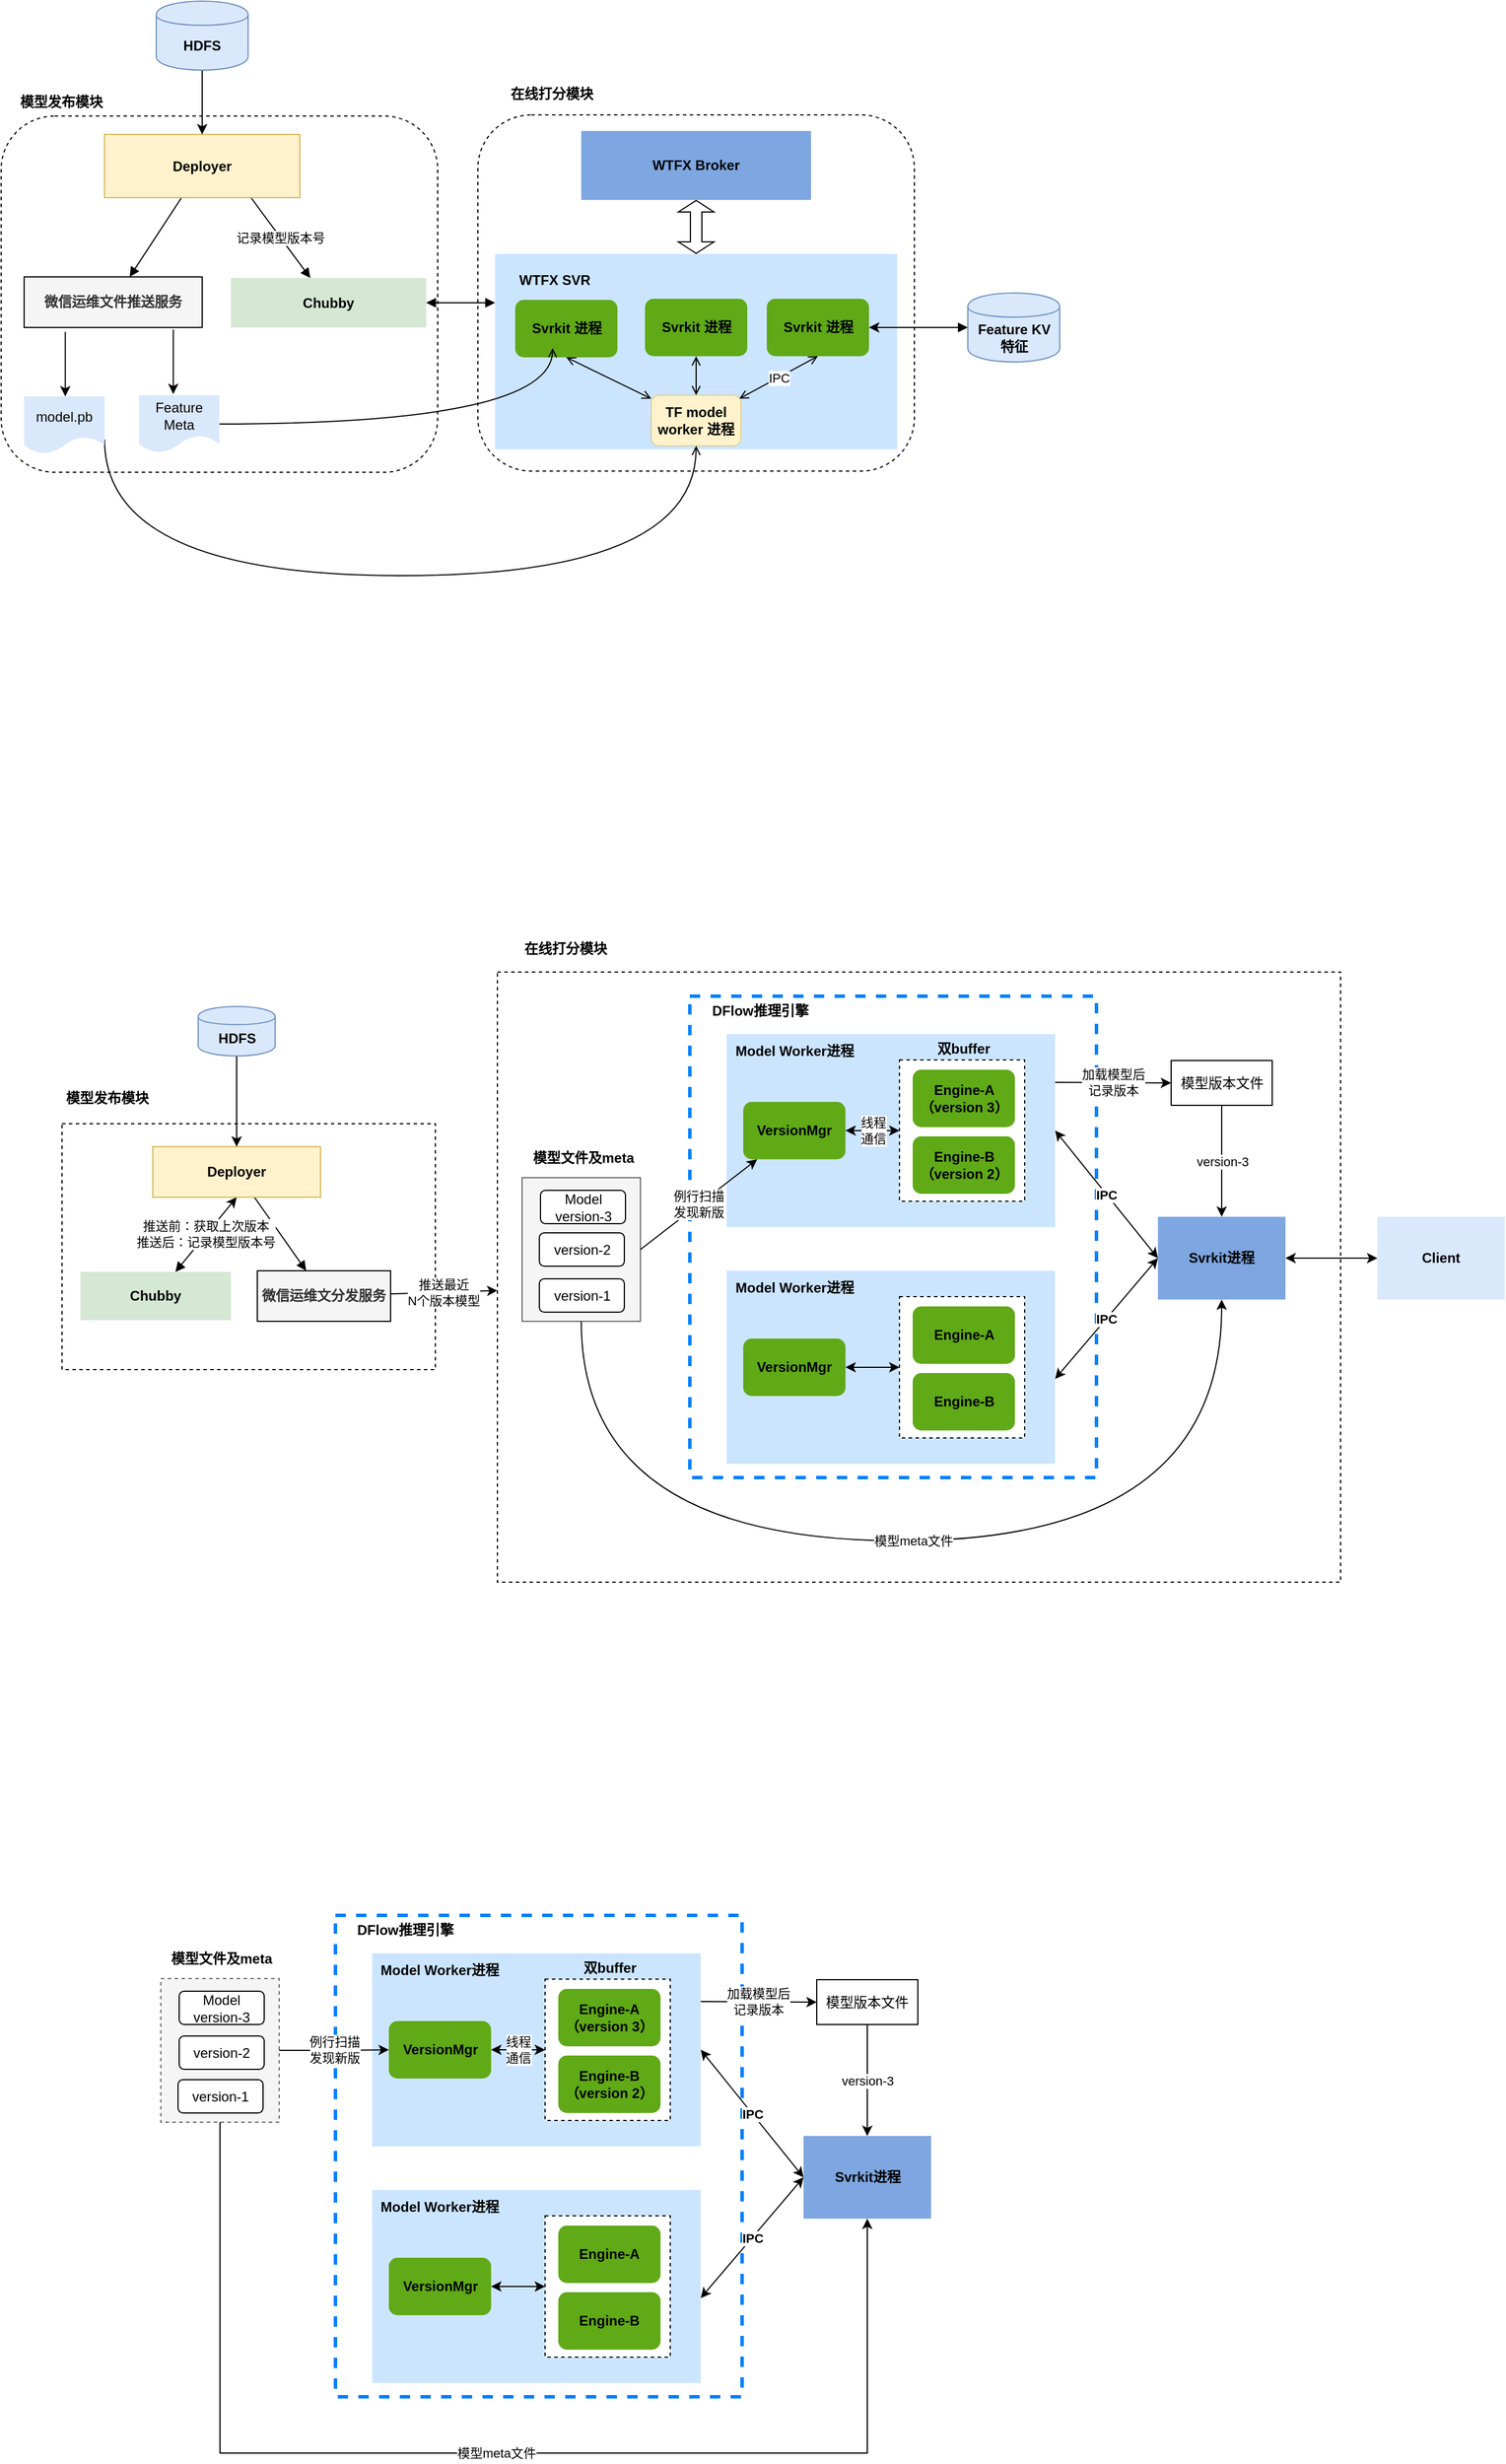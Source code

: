 <mxfile version="12.9.2" type="github">
  <diagram id="jlg6p4hdJjAZT79-fy-0" name="Page-1">
    <mxGraphModel dx="253" dy="-1719" grid="0" gridSize="10" guides="1" tooltips="1" connect="1" arrows="1" fold="1" page="1" pageScale="1" pageWidth="1169" pageHeight="827" math="0" shadow="0">
      <root>
        <mxCell id="0" />
        <mxCell id="1" parent="0" />
        <mxCell id="R3uoQCx4osy4VZ1zZKen-3" value="" style="rounded=0;whiteSpace=wrap;html=1;dashed=1;" vertex="1" parent="1">
          <mxGeometry x="1273" y="3567" width="325" height="214" as="geometry" />
        </mxCell>
        <mxCell id="R3uoQCx4osy4VZ1zZKen-147" value="" style="rounded=0;whiteSpace=wrap;html=1;dashed=1;" vertex="1" parent="1">
          <mxGeometry x="1652" y="3435" width="734" height="531" as="geometry" />
        </mxCell>
        <mxCell id="R3uoQCx4osy4VZ1zZKen-104" value="" style="rounded=0;whiteSpace=wrap;html=1;dashed=1;gradientColor=none;strokeColor=#007FFF;strokeWidth=3;" vertex="1" parent="1">
          <mxGeometry x="1511" y="4256" width="354" height="419" as="geometry" />
        </mxCell>
        <mxCell id="R3uoQCx4osy4VZ1zZKen-98" value="&lt;b&gt;IPC&lt;/b&gt;" style="rounded=0;orthogonalLoop=1;jettySize=auto;html=1;exitX=1;exitY=0.5;exitDx=0;exitDy=0;entryX=0;entryY=0.5;entryDx=0;entryDy=0;startArrow=classic;startFill=1;endArrow=classic;endFill=1;" edge="1" parent="1" source="R3uoQCx4osy4VZ1zZKen-60" target="R3uoQCx4osy4VZ1zZKen-64">
          <mxGeometry relative="1" as="geometry" />
        </mxCell>
        <mxCell id="R3uoQCx4osy4VZ1zZKen-101" value="加载模型后&lt;br&gt;记录版本" style="edgeStyle=none;rounded=0;orthogonalLoop=1;jettySize=auto;html=1;exitX=1;exitY=0.25;exitDx=0;exitDy=0;entryX=0;entryY=0.5;entryDx=0;entryDy=0;startArrow=none;startFill=0;endArrow=classic;endFill=1;" edge="1" parent="1" source="R3uoQCx4osy4VZ1zZKen-60" target="R3uoQCx4osy4VZ1zZKen-70">
          <mxGeometry relative="1" as="geometry" />
        </mxCell>
        <mxCell id="R3uoQCx4osy4VZ1zZKen-60" value="" style="rounded=0;whiteSpace=wrap;html=1;strokeColor=none;fillColor=#cce5ff;" vertex="1" parent="1">
          <mxGeometry x="1543" y="4289" width="286" height="168" as="geometry" />
        </mxCell>
        <mxCell id="R3uoQCx4osy4VZ1zZKen-82" value="" style="rounded=0;whiteSpace=wrap;html=1;gradientColor=none;dashed=1;" vertex="1" parent="1">
          <mxGeometry x="1693.5" y="4311.5" width="109" height="123" as="geometry" />
        </mxCell>
        <mxCell id="R3uoQCx4osy4VZ1zZKen-108" value="模型meta文件" style="edgeStyle=orthogonalEdgeStyle;rounded=0;orthogonalLoop=1;jettySize=auto;html=1;exitX=0.5;exitY=1;exitDx=0;exitDy=0;entryX=0.5;entryY=1;entryDx=0;entryDy=0;startArrow=none;startFill=0;endArrow=classic;endFill=1;" edge="1" parent="1" source="R3uoQCx4osy4VZ1zZKen-59" target="R3uoQCx4osy4VZ1zZKen-64">
          <mxGeometry relative="1" as="geometry">
            <Array as="points">
              <mxPoint x="1411" y="4724" />
              <mxPoint x="1974" y="4724" />
            </Array>
          </mxGeometry>
        </mxCell>
        <mxCell id="R3uoQCx4osy4VZ1zZKen-59" value="" style="rounded=0;whiteSpace=wrap;html=1;fillColor=#f5f5f5;strokeColor=#666666;fontColor=#333333;gradientColor=none;dashed=1;" vertex="1" parent="1">
          <mxGeometry x="1359" y="4311" width="103" height="125" as="geometry" />
        </mxCell>
        <mxCell id="dnJMGfBmJFgWjtmACm4c-8" value="" style="rounded=1;whiteSpace=wrap;html=1;dashed=1;" parent="1" vertex="1">
          <mxGeometry x="1635" y="2689" width="380" height="310" as="geometry" />
        </mxCell>
        <mxCell id="dnJMGfBmJFgWjtmACm4c-6" value="" style="rounded=1;whiteSpace=wrap;html=1;dashed=1;" parent="1" vertex="1">
          <mxGeometry x="1220" y="2690" width="380" height="310" as="geometry" />
        </mxCell>
        <mxCell id="Jd4I1eh-sH8zsF8_gIa--13" style="rounded=0;orthogonalLoop=1;jettySize=auto;html=1;exitX=0.5;exitY=1;exitDx=0;exitDy=0;shape=flexArrow;startArrow=block;startSize=3;endSize=3;" parent="1" source="Jd4I1eh-sH8zsF8_gIa--1" target="Jd4I1eh-sH8zsF8_gIa--3" edge="1">
          <mxGeometry relative="1" as="geometry" />
        </mxCell>
        <mxCell id="Jd4I1eh-sH8zsF8_gIa--1" value="&lt;b&gt;WTFX Broker&lt;/b&gt;" style="rounded=0;whiteSpace=wrap;html=1;labelBackgroundColor=none;strokeColor=none;strokeWidth=1;fillColor=#7EA6E0;" parent="1" vertex="1">
          <mxGeometry x="1725" y="2703" width="200" height="60" as="geometry" />
        </mxCell>
        <mxCell id="Jd4I1eh-sH8zsF8_gIa--3" value="" style="rounded=0;whiteSpace=wrap;html=1;strokeColor=none;fillColor=#cce5ff;" parent="1" vertex="1">
          <mxGeometry x="1650" y="2810" width="350" height="170" as="geometry" />
        </mxCell>
        <mxCell id="Jd4I1eh-sH8zsF8_gIa--15" style="edgeStyle=none;rounded=0;orthogonalLoop=1;jettySize=auto;html=1;exitX=0.5;exitY=1;exitDx=0;exitDy=0;startArrow=open;endArrow=open;endFill=0;startFill=0;" parent="1" source="Jd4I1eh-sH8zsF8_gIa--4" target="Jd4I1eh-sH8zsF8_gIa--7" edge="1">
          <mxGeometry relative="1" as="geometry" />
        </mxCell>
        <mxCell id="Jd4I1eh-sH8zsF8_gIa--4" value="&lt;font color=&quot;#000000&quot;&gt;&lt;b&gt;Svrkit 进程&lt;/b&gt;&lt;/font&gt;" style="rounded=1;whiteSpace=wrap;html=1;dashed=1;dashPattern=1 1;strokeColor=none;strokeWidth=1;fillColor=#60a917;fontColor=#ffffff;" parent="1" vertex="1">
          <mxGeometry x="1667.5" y="2850" width="89" height="50" as="geometry" />
        </mxCell>
        <mxCell id="Jd4I1eh-sH8zsF8_gIa--16" style="edgeStyle=none;rounded=0;orthogonalLoop=1;jettySize=auto;html=1;exitX=0.5;exitY=1;exitDx=0;exitDy=0;entryX=0.5;entryY=0;entryDx=0;entryDy=0;startArrow=open;startFill=0;endArrow=open;endFill=0;" parent="1" source="Jd4I1eh-sH8zsF8_gIa--5" target="Jd4I1eh-sH8zsF8_gIa--7" edge="1">
          <mxGeometry relative="1" as="geometry" />
        </mxCell>
        <mxCell id="Jd4I1eh-sH8zsF8_gIa--5" value="&lt;font color=&quot;#000000&quot;&gt;&lt;b&gt;Svrkit 进程&lt;/b&gt;&lt;/font&gt;" style="rounded=1;whiteSpace=wrap;html=1;dashed=1;dashPattern=1 1;strokeColor=none;strokeWidth=1;fillColor=#60a917;fontColor=#ffffff;" parent="1" vertex="1">
          <mxGeometry x="1780.5" y="2849" width="89" height="50" as="geometry" />
        </mxCell>
        <mxCell id="Jd4I1eh-sH8zsF8_gIa--17" value="IPC" style="edgeStyle=none;rounded=0;orthogonalLoop=1;jettySize=auto;html=1;exitX=0.5;exitY=1;exitDx=0;exitDy=0;entryX=0.981;entryY=0.068;entryDx=0;entryDy=0;entryPerimeter=0;startArrow=open;startFill=0;endArrow=open;endFill=0;" parent="1" source="Jd4I1eh-sH8zsF8_gIa--6" target="Jd4I1eh-sH8zsF8_gIa--7" edge="1">
          <mxGeometry relative="1" as="geometry" />
        </mxCell>
        <mxCell id="Jd4I1eh-sH8zsF8_gIa--6" value="&lt;font color=&quot;#000000&quot;&gt;&lt;b&gt;Svrkit 进程&lt;/b&gt;&lt;/font&gt;" style="rounded=1;whiteSpace=wrap;html=1;dashed=1;dashPattern=1 1;strokeColor=none;strokeWidth=1;fillColor=#60a917;fontColor=#ffffff;" parent="1" vertex="1">
          <mxGeometry x="1886.5" y="2849" width="89" height="50" as="geometry" />
        </mxCell>
        <mxCell id="Jd4I1eh-sH8zsF8_gIa--7" value="&lt;b&gt;TF model worker 进程&lt;/b&gt;" style="rounded=1;whiteSpace=wrap;html=1;dashed=1;dashPattern=1 1;strokeColor=#d6b656;strokeWidth=1;fillColor=#fff2cc;" parent="1" vertex="1">
          <mxGeometry x="1786" y="2933" width="78" height="44" as="geometry" />
        </mxCell>
        <mxCell id="Jd4I1eh-sH8zsF8_gIa--18" value="&lt;b&gt;WTFX SVR&lt;/b&gt;" style="text;html=1;strokeColor=none;fillColor=none;align=center;verticalAlign=middle;whiteSpace=wrap;rounded=0;" parent="1" vertex="1">
          <mxGeometry x="1666.5" y="2823" width="70" height="20" as="geometry" />
        </mxCell>
        <mxCell id="Jd4I1eh-sH8zsF8_gIa--20" value="" style="edgeStyle=none;rounded=0;orthogonalLoop=1;jettySize=auto;html=1;startArrow=block;" parent="1" source="Jd4I1eh-sH8zsF8_gIa--19" target="Jd4I1eh-sH8zsF8_gIa--6" edge="1">
          <mxGeometry relative="1" as="geometry" />
        </mxCell>
        <mxCell id="Jd4I1eh-sH8zsF8_gIa--19" value="&lt;b&gt;Feature KV&lt;br&gt;特征&lt;/b&gt;" style="shape=cylinder;whiteSpace=wrap;html=1;boundedLbl=1;backgroundOutline=1;strokeColor=#6c8ebf;fillColor=#dae8fc;" parent="1" vertex="1">
          <mxGeometry x="2061.5" y="2844" width="80" height="60" as="geometry" />
        </mxCell>
        <mxCell id="Jd4I1eh-sH8zsF8_gIa--25" value="" style="edgeStyle=none;rounded=0;orthogonalLoop=1;jettySize=auto;html=1;startArrow=none;endArrow=block;endFill=1;startFill=0;" parent="1" source="Jd4I1eh-sH8zsF8_gIa--21" target="Jd4I1eh-sH8zsF8_gIa--22" edge="1">
          <mxGeometry relative="1" as="geometry" />
        </mxCell>
        <mxCell id="Jd4I1eh-sH8zsF8_gIa--38" value="记录模型版本号" style="rounded=0;orthogonalLoop=1;jettySize=auto;html=1;exitX=0.75;exitY=1;exitDx=0;exitDy=0;startArrow=none;startFill=0;endArrow=block;endFill=1;" parent="1" source="Jd4I1eh-sH8zsF8_gIa--21" target="Jd4I1eh-sH8zsF8_gIa--37" edge="1">
          <mxGeometry relative="1" as="geometry" />
        </mxCell>
        <mxCell id="Jd4I1eh-sH8zsF8_gIa--21" value="&lt;b&gt;Deployer&lt;/b&gt;" style="rounded=0;whiteSpace=wrap;html=1;labelBackgroundColor=none;strokeColor=#d6b656;strokeWidth=1;fillColor=#fff2cc;" parent="1" vertex="1">
          <mxGeometry x="1310" y="2706" width="170" height="55" as="geometry" />
        </mxCell>
        <mxCell id="Jd4I1eh-sH8zsF8_gIa--22" value="&lt;b&gt;微信运维文件推送服务&lt;/b&gt;" style="rounded=0;whiteSpace=wrap;html=1;labelBackgroundColor=none;strokeColor=#000000;strokeWidth=1;fillColor=#f5f5f5;fontColor=#333333;" parent="1" vertex="1">
          <mxGeometry x="1240" y="2830" width="155" height="44" as="geometry" />
        </mxCell>
        <mxCell id="Jd4I1eh-sH8zsF8_gIa--35" style="edgeStyle=orthogonalEdgeStyle;curved=1;rounded=0;orthogonalLoop=1;jettySize=auto;html=1;exitX=1;exitY=0.75;exitDx=0;exitDy=0;entryX=0.5;entryY=1;entryDx=0;entryDy=0;startArrow=none;startFill=0;endArrow=open;endFill=0;" parent="1" source="Jd4I1eh-sH8zsF8_gIa--30" target="Jd4I1eh-sH8zsF8_gIa--7" edge="1">
          <mxGeometry relative="1" as="geometry">
            <Array as="points">
              <mxPoint x="1310" y="3090" />
              <mxPoint x="1825" y="3090" />
            </Array>
          </mxGeometry>
        </mxCell>
        <mxCell id="Jd4I1eh-sH8zsF8_gIa--30" value="model.pb" style="shape=document;whiteSpace=wrap;html=1;boundedLbl=1;strokeColor=none;fillColor=#dae8fc;" parent="1" vertex="1">
          <mxGeometry x="1240" y="2934" width="70" height="50" as="geometry" />
        </mxCell>
        <mxCell id="Jd4I1eh-sH8zsF8_gIa--36" style="edgeStyle=orthogonalEdgeStyle;curved=1;rounded=0;orthogonalLoop=1;jettySize=auto;html=1;exitX=1;exitY=0.5;exitDx=0;exitDy=0;entryX=0.143;entryY=0.482;entryDx=0;entryDy=0;startArrow=none;startFill=0;endArrow=open;endFill=0;entryPerimeter=0;" parent="1" source="Jd4I1eh-sH8zsF8_gIa--31" target="Jd4I1eh-sH8zsF8_gIa--3" edge="1">
          <mxGeometry relative="1" as="geometry">
            <Array as="points">
              <mxPoint x="1700" y="2958" />
            </Array>
          </mxGeometry>
        </mxCell>
        <mxCell id="Jd4I1eh-sH8zsF8_gIa--31" value="Feature Meta" style="shape=document;whiteSpace=wrap;html=1;boundedLbl=1;strokeColor=none;fillColor=#dae8fc;" parent="1" vertex="1">
          <mxGeometry x="1340" y="2933" width="70" height="50" as="geometry" />
        </mxCell>
        <mxCell id="Jd4I1eh-sH8zsF8_gIa--39" style="edgeStyle=none;rounded=0;orthogonalLoop=1;jettySize=auto;html=1;exitX=1;exitY=0.5;exitDx=0;exitDy=0;startArrow=block;startFill=1;endArrow=block;endFill=1;entryX=0;entryY=0.25;entryDx=0;entryDy=0;" parent="1" source="Jd4I1eh-sH8zsF8_gIa--37" target="Jd4I1eh-sH8zsF8_gIa--3" edge="1">
          <mxGeometry relative="1" as="geometry" />
        </mxCell>
        <mxCell id="Jd4I1eh-sH8zsF8_gIa--37" value="&lt;b&gt;Chubby&lt;/b&gt;" style="rounded=0;whiteSpace=wrap;html=1;labelBackgroundColor=none;strokeColor=none;strokeWidth=1;fillColor=#d5e8d4;" parent="1" vertex="1">
          <mxGeometry x="1420" y="2831" width="170" height="43" as="geometry" />
        </mxCell>
        <mxCell id="dnJMGfBmJFgWjtmACm4c-3" style="edgeStyle=orthogonalEdgeStyle;rounded=0;orthogonalLoop=1;jettySize=auto;html=1;exitX=0.25;exitY=1;exitDx=0;exitDy=0;" parent="1" edge="1">
          <mxGeometry relative="1" as="geometry">
            <mxPoint x="1369.833" y="2932" as="targetPoint" />
            <mxPoint x="1369.833" y="2875.833" as="sourcePoint" />
          </mxGeometry>
        </mxCell>
        <mxCell id="dnJMGfBmJFgWjtmACm4c-5" value="" style="edgeStyle=orthogonalEdgeStyle;rounded=0;orthogonalLoop=1;jettySize=auto;html=1;" parent="1" source="dnJMGfBmJFgWjtmACm4c-4" target="Jd4I1eh-sH8zsF8_gIa--21" edge="1">
          <mxGeometry relative="1" as="geometry" />
        </mxCell>
        <mxCell id="dnJMGfBmJFgWjtmACm4c-4" value="&lt;b&gt;HDFS&lt;/b&gt;" style="shape=cylinder;whiteSpace=wrap;html=1;boundedLbl=1;backgroundOutline=1;strokeColor=#6c8ebf;fillColor=#dae8fc;" parent="1" vertex="1">
          <mxGeometry x="1355" y="2590" width="80" height="60" as="geometry" />
        </mxCell>
        <mxCell id="dnJMGfBmJFgWjtmACm4c-7" style="edgeStyle=orthogonalEdgeStyle;rounded=0;orthogonalLoop=1;jettySize=auto;html=1;exitX=0.25;exitY=1;exitDx=0;exitDy=0;" parent="1" edge="1">
          <mxGeometry relative="1" as="geometry">
            <mxPoint x="1275.833" y="2934" as="targetPoint" />
            <mxPoint x="1275.833" y="2877.833" as="sourcePoint" />
          </mxGeometry>
        </mxCell>
        <mxCell id="dnJMGfBmJFgWjtmACm4c-11" value="&lt;b&gt;模型发布模块&lt;/b&gt;" style="text;html=1;strokeColor=none;fillColor=none;align=center;verticalAlign=middle;whiteSpace=wrap;rounded=0;dashed=1;" parent="1" vertex="1">
          <mxGeometry x="1235" y="2668" width="75" height="20" as="geometry" />
        </mxCell>
        <mxCell id="dnJMGfBmJFgWjtmACm4c-12" value="&lt;b&gt;在线打分模块&lt;/b&gt;" style="text;html=1;strokeColor=none;fillColor=none;align=center;verticalAlign=middle;whiteSpace=wrap;rounded=0;dashed=1;" parent="1" vertex="1">
          <mxGeometry x="1661.5" y="2661" width="75" height="20" as="geometry" />
        </mxCell>
        <mxCell id="R3uoQCx4osy4VZ1zZKen-17" value="" style="edgeStyle=none;rounded=0;orthogonalLoop=1;jettySize=auto;html=1;startArrow=none;endArrow=block;endFill=1;startFill=0;" edge="1" parent="1" source="R3uoQCx4osy4VZ1zZKen-19" target="R3uoQCx4osy4VZ1zZKen-20">
          <mxGeometry relative="1" as="geometry" />
        </mxCell>
        <mxCell id="R3uoQCx4osy4VZ1zZKen-18" value="推送前：获取上次版本&lt;br&gt;推送后：记录模型版本号" style="rounded=0;orthogonalLoop=1;jettySize=auto;html=1;exitX=0.5;exitY=1;exitDx=0;exitDy=0;startArrow=classic;startFill=1;endArrow=block;endFill=1;" edge="1" parent="1" source="R3uoQCx4osy4VZ1zZKen-19" target="R3uoQCx4osy4VZ1zZKen-26">
          <mxGeometry relative="1" as="geometry" />
        </mxCell>
        <mxCell id="R3uoQCx4osy4VZ1zZKen-19" value="&lt;b&gt;Deployer&lt;/b&gt;" style="rounded=0;whiteSpace=wrap;html=1;labelBackgroundColor=none;strokeColor=#d6b656;strokeWidth=1;fillColor=#fff2cc;" vertex="1" parent="1">
          <mxGeometry x="1352" y="3587" width="146" height="44" as="geometry" />
        </mxCell>
        <mxCell id="R3uoQCx4osy4VZ1zZKen-156" value="推送最近&lt;br&gt;N个版本模型" style="rounded=0;orthogonalLoop=1;jettySize=auto;html=1;startArrow=none;startFill=0;endArrow=classic;endFill=1;" edge="1" parent="1" source="R3uoQCx4osy4VZ1zZKen-20" target="R3uoQCx4osy4VZ1zZKen-147">
          <mxGeometry relative="1" as="geometry" />
        </mxCell>
        <mxCell id="R3uoQCx4osy4VZ1zZKen-20" value="&lt;b&gt;微信运维文分发服务&lt;/b&gt;" style="rounded=0;whiteSpace=wrap;html=1;labelBackgroundColor=none;strokeColor=#000000;strokeWidth=1;fillColor=#f5f5f5;fontColor=#333333;" vertex="1" parent="1">
          <mxGeometry x="1443" y="3695" width="116" height="44" as="geometry" />
        </mxCell>
        <mxCell id="R3uoQCx4osy4VZ1zZKen-26" value="&lt;b&gt;Chubby&lt;/b&gt;" style="rounded=0;whiteSpace=wrap;html=1;labelBackgroundColor=none;strokeColor=none;strokeWidth=1;fillColor=#d5e8d4;" vertex="1" parent="1">
          <mxGeometry x="1289" y="3696" width="131" height="42" as="geometry" />
        </mxCell>
        <mxCell id="R3uoQCx4osy4VZ1zZKen-28" value="" style="edgeStyle=orthogonalEdgeStyle;rounded=0;orthogonalLoop=1;jettySize=auto;html=1;" edge="1" parent="1" source="R3uoQCx4osy4VZ1zZKen-29" target="R3uoQCx4osy4VZ1zZKen-19">
          <mxGeometry relative="1" as="geometry" />
        </mxCell>
        <mxCell id="R3uoQCx4osy4VZ1zZKen-29" value="&lt;b&gt;HDFS&lt;/b&gt;" style="shape=cylinder;whiteSpace=wrap;html=1;boundedLbl=1;backgroundOutline=1;strokeColor=#6c8ebf;fillColor=#dae8fc;" vertex="1" parent="1">
          <mxGeometry x="1391.5" y="3465" width="67" height="43" as="geometry" />
        </mxCell>
        <mxCell id="R3uoQCx4osy4VZ1zZKen-31" value="&lt;b&gt;模型发布模块&lt;/b&gt;" style="text;html=1;strokeColor=none;fillColor=none;align=center;verticalAlign=middle;whiteSpace=wrap;rounded=0;dashed=1;" vertex="1" parent="1">
          <mxGeometry x="1275" y="3535" width="75" height="20" as="geometry" />
        </mxCell>
        <mxCell id="R3uoQCx4osy4VZ1zZKen-56" value="Model&lt;br&gt;version-3" style="rounded=1;whiteSpace=wrap;html=1;gradientColor=none;" vertex="1" parent="1">
          <mxGeometry x="1375" y="4322" width="74" height="29" as="geometry" />
        </mxCell>
        <mxCell id="R3uoQCx4osy4VZ1zZKen-57" value="version-2" style="rounded=1;whiteSpace=wrap;html=1;gradientColor=none;" vertex="1" parent="1">
          <mxGeometry x="1375" y="4361" width="74" height="29" as="geometry" />
        </mxCell>
        <mxCell id="R3uoQCx4osy4VZ1zZKen-58" value="version-1" style="rounded=1;whiteSpace=wrap;html=1;gradientColor=none;" vertex="1" parent="1">
          <mxGeometry x="1374" y="4399" width="74" height="29" as="geometry" />
        </mxCell>
        <mxCell id="R3uoQCx4osy4VZ1zZKen-83" value="线程&lt;br&gt;通信" style="edgeStyle=entityRelationEdgeStyle;rounded=0;orthogonalLoop=1;jettySize=auto;html=1;exitX=1;exitY=0.5;exitDx=0;exitDy=0;entryX=0;entryY=0.5;entryDx=0;entryDy=0;startArrow=classic;startFill=1;endArrow=classic;endFill=1;" edge="1" parent="1" source="R3uoQCx4osy4VZ1zZKen-61" target="R3uoQCx4osy4VZ1zZKen-82">
          <mxGeometry relative="1" as="geometry" />
        </mxCell>
        <mxCell id="R3uoQCx4osy4VZ1zZKen-61" value="&lt;font color=&quot;#000000&quot;&gt;&lt;b&gt;VersionMgr&lt;br&gt;&lt;/b&gt;&lt;/font&gt;" style="rounded=1;whiteSpace=wrap;html=1;dashed=1;dashPattern=1 1;strokeColor=none;strokeWidth=1;fillColor=#60a917;fontColor=#ffffff;" vertex="1" parent="1">
          <mxGeometry x="1557.5" y="4348" width="89" height="50" as="geometry" />
        </mxCell>
        <mxCell id="R3uoQCx4osy4VZ1zZKen-62" value="&lt;font color=&quot;#000000&quot;&gt;&lt;b&gt;Engine-A&lt;br&gt;（version 3）&lt;br&gt;&lt;/b&gt;&lt;/font&gt;" style="rounded=1;whiteSpace=wrap;html=1;dashed=1;dashPattern=1 1;strokeColor=none;strokeWidth=1;fillColor=#60a917;fontColor=#ffffff;" vertex="1" parent="1">
          <mxGeometry x="1705" y="4320" width="89" height="50" as="geometry" />
        </mxCell>
        <mxCell id="R3uoQCx4osy4VZ1zZKen-63" value="&lt;b&gt;Model Worker进程&lt;br&gt;&lt;/b&gt;" style="text;html=1;strokeColor=none;fillColor=none;align=center;verticalAlign=middle;whiteSpace=wrap;rounded=0;" vertex="1" parent="1">
          <mxGeometry x="1548" y="4294" width="108" height="20" as="geometry" />
        </mxCell>
        <mxCell id="R3uoQCx4osy4VZ1zZKen-99" value="&lt;b&gt;IPC&lt;/b&gt;" style="edgeStyle=none;rounded=0;orthogonalLoop=1;jettySize=auto;html=1;exitX=0;exitY=0.5;exitDx=0;exitDy=0;entryX=1;entryY=0.56;entryDx=0;entryDy=0;entryPerimeter=0;startArrow=classic;startFill=1;endArrow=classic;endFill=1;" edge="1" parent="1" source="R3uoQCx4osy4VZ1zZKen-64" target="R3uoQCx4osy4VZ1zZKen-86">
          <mxGeometry relative="1" as="geometry" />
        </mxCell>
        <mxCell id="R3uoQCx4osy4VZ1zZKen-64" value="&lt;b&gt;Svrkit进程&lt;/b&gt;" style="rounded=0;whiteSpace=wrap;html=1;labelBackgroundColor=none;strokeColor=none;strokeWidth=1;fillColor=#7EA6E0;" vertex="1" parent="1">
          <mxGeometry x="1918.5" y="4448" width="111" height="72" as="geometry" />
        </mxCell>
        <mxCell id="R3uoQCx4osy4VZ1zZKen-65" value="&lt;b&gt;模型文件及meta&lt;br&gt;&lt;/b&gt;" style="text;html=1;strokeColor=none;fillColor=none;align=center;verticalAlign=middle;whiteSpace=wrap;rounded=0;" vertex="1" parent="1">
          <mxGeometry x="1358" y="4284" width="108" height="20" as="geometry" />
        </mxCell>
        <mxCell id="R3uoQCx4osy4VZ1zZKen-66" value="例行扫描&lt;br&gt;发现新版" style="edgeStyle=orthogonalEdgeStyle;rounded=0;orthogonalLoop=1;jettySize=auto;html=1;exitX=1;exitY=0.5;exitDx=0;exitDy=0;" edge="1" parent="1" source="R3uoQCx4osy4VZ1zZKen-59" target="R3uoQCx4osy4VZ1zZKen-61">
          <mxGeometry relative="1" as="geometry" />
        </mxCell>
        <mxCell id="R3uoQCx4osy4VZ1zZKen-107" value="version-3" style="edgeStyle=none;rounded=0;orthogonalLoop=1;jettySize=auto;html=1;exitX=0.5;exitY=1;exitDx=0;exitDy=0;startArrow=none;startFill=0;endArrow=classic;endFill=1;" edge="1" parent="1" source="R3uoQCx4osy4VZ1zZKen-70" target="R3uoQCx4osy4VZ1zZKen-64">
          <mxGeometry relative="1" as="geometry" />
        </mxCell>
        <mxCell id="R3uoQCx4osy4VZ1zZKen-70" value="模型版本文件" style="rounded=0;whiteSpace=wrap;html=1;gradientColor=none;" vertex="1" parent="1">
          <mxGeometry x="1930" y="4312" width="88" height="39" as="geometry" />
        </mxCell>
        <mxCell id="R3uoQCx4osy4VZ1zZKen-81" value="&lt;font color=&quot;#000000&quot;&gt;&lt;b&gt;Engine-B&lt;br&gt;（version 2）&lt;br&gt;&lt;/b&gt;&lt;/font&gt;" style="rounded=1;whiteSpace=wrap;html=1;dashed=1;dashPattern=1 1;strokeColor=none;strokeWidth=1;fillColor=#60a917;fontColor=#ffffff;" vertex="1" parent="1">
          <mxGeometry x="1705" y="4378" width="89" height="50" as="geometry" />
        </mxCell>
        <mxCell id="R3uoQCx4osy4VZ1zZKen-86" value="" style="rounded=0;whiteSpace=wrap;html=1;strokeColor=none;fillColor=#cce5ff;" vertex="1" parent="1">
          <mxGeometry x="1543" y="4495" width="286" height="168" as="geometry" />
        </mxCell>
        <mxCell id="R3uoQCx4osy4VZ1zZKen-87" value="" style="rounded=0;whiteSpace=wrap;html=1;gradientColor=none;dashed=1;" vertex="1" parent="1">
          <mxGeometry x="1693.5" y="4517.5" width="109" height="123" as="geometry" />
        </mxCell>
        <mxCell id="R3uoQCx4osy4VZ1zZKen-88" style="edgeStyle=entityRelationEdgeStyle;rounded=0;orthogonalLoop=1;jettySize=auto;html=1;exitX=1;exitY=0.5;exitDx=0;exitDy=0;entryX=0;entryY=0.5;entryDx=0;entryDy=0;startArrow=classic;startFill=1;endArrow=classic;endFill=1;" edge="1" parent="1" source="R3uoQCx4osy4VZ1zZKen-89" target="R3uoQCx4osy4VZ1zZKen-87">
          <mxGeometry relative="1" as="geometry" />
        </mxCell>
        <mxCell id="R3uoQCx4osy4VZ1zZKen-89" value="&lt;font color=&quot;#000000&quot;&gt;&lt;b&gt;VersionMgr&lt;br&gt;&lt;/b&gt;&lt;/font&gt;" style="rounded=1;whiteSpace=wrap;html=1;dashed=1;dashPattern=1 1;strokeColor=none;strokeWidth=1;fillColor=#60a917;fontColor=#ffffff;" vertex="1" parent="1">
          <mxGeometry x="1557.5" y="4554" width="89" height="50" as="geometry" />
        </mxCell>
        <mxCell id="R3uoQCx4osy4VZ1zZKen-90" value="&lt;font color=&quot;#000000&quot;&gt;&lt;b&gt;Engine-A&lt;br&gt;&lt;/b&gt;&lt;/font&gt;" style="rounded=1;whiteSpace=wrap;html=1;dashed=1;dashPattern=1 1;strokeColor=none;strokeWidth=1;fillColor=#60a917;fontColor=#ffffff;" vertex="1" parent="1">
          <mxGeometry x="1705" y="4526" width="89" height="50" as="geometry" />
        </mxCell>
        <mxCell id="R3uoQCx4osy4VZ1zZKen-91" value="&lt;b&gt;Model Worker进程&lt;br&gt;&lt;/b&gt;" style="text;html=1;strokeColor=none;fillColor=none;align=center;verticalAlign=middle;whiteSpace=wrap;rounded=0;" vertex="1" parent="1">
          <mxGeometry x="1548" y="4500" width="108" height="20" as="geometry" />
        </mxCell>
        <mxCell id="R3uoQCx4osy4VZ1zZKen-92" value="&lt;font color=&quot;#000000&quot;&gt;&lt;b&gt;Engine-B&lt;br&gt;&lt;/b&gt;&lt;/font&gt;" style="rounded=1;whiteSpace=wrap;html=1;dashed=1;dashPattern=1 1;strokeColor=none;strokeWidth=1;fillColor=#60a917;fontColor=#ffffff;" vertex="1" parent="1">
          <mxGeometry x="1705" y="4584" width="89" height="50" as="geometry" />
        </mxCell>
        <mxCell id="R3uoQCx4osy4VZ1zZKen-95" value="&lt;b&gt;双buffer&lt;br&gt;&lt;/b&gt;" style="text;html=1;strokeColor=none;fillColor=none;align=center;verticalAlign=middle;whiteSpace=wrap;rounded=0;" vertex="1" parent="1">
          <mxGeometry x="1695.5" y="4291.5" width="108" height="20" as="geometry" />
        </mxCell>
        <mxCell id="R3uoQCx4osy4VZ1zZKen-105" value="&lt;b&gt;DFlow推理引擎&lt;br&gt;&lt;/b&gt;" style="text;html=1;strokeColor=none;fillColor=none;align=center;verticalAlign=middle;whiteSpace=wrap;rounded=0;" vertex="1" parent="1">
          <mxGeometry x="1518" y="4259" width="108" height="20" as="geometry" />
        </mxCell>
        <mxCell id="R3uoQCx4osy4VZ1zZKen-111" value="" style="rounded=0;whiteSpace=wrap;html=1;dashed=1;gradientColor=none;strokeColor=#007FFF;strokeWidth=3;" vertex="1" parent="1">
          <mxGeometry x="1819.5" y="3456" width="354" height="419" as="geometry" />
        </mxCell>
        <mxCell id="R3uoQCx4osy4VZ1zZKen-112" value="&lt;b&gt;IPC&lt;/b&gt;" style="rounded=0;orthogonalLoop=1;jettySize=auto;html=1;exitX=1;exitY=0.5;exitDx=0;exitDy=0;entryX=0;entryY=0.5;entryDx=0;entryDy=0;startArrow=classic;startFill=1;endArrow=classic;endFill=1;" edge="1" parent="1" source="R3uoQCx4osy4VZ1zZKen-114">
          <mxGeometry relative="1" as="geometry">
            <mxPoint x="2227" y="3684" as="targetPoint" />
          </mxGeometry>
        </mxCell>
        <mxCell id="R3uoQCx4osy4VZ1zZKen-113" value="加载模型后&lt;br&gt;记录版本" style="edgeStyle=none;rounded=0;orthogonalLoop=1;jettySize=auto;html=1;exitX=1;exitY=0.25;exitDx=0;exitDy=0;entryX=0;entryY=0.5;entryDx=0;entryDy=0;startArrow=none;startFill=0;endArrow=classic;endFill=1;" edge="1" parent="1" source="R3uoQCx4osy4VZ1zZKen-114" target="R3uoQCx4osy4VZ1zZKen-130">
          <mxGeometry relative="1" as="geometry" />
        </mxCell>
        <mxCell id="R3uoQCx4osy4VZ1zZKen-114" value="" style="rounded=0;whiteSpace=wrap;html=1;strokeColor=none;fillColor=#cce5ff;" vertex="1" parent="1">
          <mxGeometry x="1851.5" y="3489" width="286" height="168" as="geometry" />
        </mxCell>
        <mxCell id="R3uoQCx4osy4VZ1zZKen-115" value="" style="rounded=0;whiteSpace=wrap;html=1;gradientColor=none;dashed=1;" vertex="1" parent="1">
          <mxGeometry x="2002" y="3511.5" width="109" height="123" as="geometry" />
        </mxCell>
        <mxCell id="R3uoQCx4osy4VZ1zZKen-116" value="模型meta文件" style="edgeStyle=orthogonalEdgeStyle;rounded=0;orthogonalLoop=1;jettySize=auto;html=1;exitX=0.5;exitY=1;exitDx=0;exitDy=0;entryX=0.5;entryY=1;entryDx=0;entryDy=0;startArrow=none;startFill=0;endArrow=classic;endFill=1;curved=1;" edge="1" parent="1" source="R3uoQCx4osy4VZ1zZKen-117">
          <mxGeometry relative="1" as="geometry">
            <Array as="points">
              <mxPoint x="1725" y="3930" />
              <mxPoint x="2283" y="3930" />
            </Array>
            <mxPoint x="2282.5" y="3720" as="targetPoint" />
          </mxGeometry>
        </mxCell>
        <mxCell id="R3uoQCx4osy4VZ1zZKen-117" value="" style="rounded=0;whiteSpace=wrap;html=1;fillColor=#f5f5f5;strokeColor=#666666;fontColor=#333333;gradientColor=none;" vertex="1" parent="1">
          <mxGeometry x="1673.5" y="3614" width="103" height="125" as="geometry" />
        </mxCell>
        <mxCell id="R3uoQCx4osy4VZ1zZKen-118" value="Model&lt;br&gt;version-3" style="rounded=1;whiteSpace=wrap;html=1;gradientColor=none;" vertex="1" parent="1">
          <mxGeometry x="1689.5" y="3625" width="74" height="29" as="geometry" />
        </mxCell>
        <mxCell id="R3uoQCx4osy4VZ1zZKen-119" value="version-2" style="rounded=1;whiteSpace=wrap;html=1;gradientColor=none;" vertex="1" parent="1">
          <mxGeometry x="1688.5" y="3662" width="74" height="29" as="geometry" />
        </mxCell>
        <mxCell id="R3uoQCx4osy4VZ1zZKen-120" value="version-1" style="rounded=1;whiteSpace=wrap;html=1;gradientColor=none;" vertex="1" parent="1">
          <mxGeometry x="1688.5" y="3702" width="74" height="29" as="geometry" />
        </mxCell>
        <mxCell id="R3uoQCx4osy4VZ1zZKen-121" value="线程&lt;br&gt;通信" style="edgeStyle=entityRelationEdgeStyle;rounded=0;orthogonalLoop=1;jettySize=auto;html=1;exitX=1;exitY=0.5;exitDx=0;exitDy=0;entryX=0;entryY=0.5;entryDx=0;entryDy=0;startArrow=classic;startFill=1;endArrow=classic;endFill=1;" edge="1" parent="1" source="R3uoQCx4osy4VZ1zZKen-122" target="R3uoQCx4osy4VZ1zZKen-115">
          <mxGeometry relative="1" as="geometry" />
        </mxCell>
        <mxCell id="R3uoQCx4osy4VZ1zZKen-122" value="&lt;font color=&quot;#000000&quot;&gt;&lt;b&gt;VersionMgr&lt;br&gt;&lt;/b&gt;&lt;/font&gt;" style="rounded=1;whiteSpace=wrap;html=1;dashed=1;dashPattern=1 1;strokeColor=none;strokeWidth=1;fillColor=#60a917;fontColor=#ffffff;" vertex="1" parent="1">
          <mxGeometry x="1866" y="3548" width="89" height="50" as="geometry" />
        </mxCell>
        <mxCell id="R3uoQCx4osy4VZ1zZKen-123" value="&lt;font color=&quot;#000000&quot;&gt;&lt;b&gt;Engine-A&lt;br&gt;（version 3）&lt;br&gt;&lt;/b&gt;&lt;/font&gt;" style="rounded=1;whiteSpace=wrap;html=1;dashed=1;dashPattern=1 1;strokeColor=none;strokeWidth=1;fillColor=#60a917;fontColor=#ffffff;" vertex="1" parent="1">
          <mxGeometry x="2013.5" y="3520" width="89" height="50" as="geometry" />
        </mxCell>
        <mxCell id="R3uoQCx4osy4VZ1zZKen-124" value="&lt;b&gt;Model Worker进程&lt;br&gt;&lt;/b&gt;" style="text;html=1;strokeColor=none;fillColor=none;align=center;verticalAlign=middle;whiteSpace=wrap;rounded=0;" vertex="1" parent="1">
          <mxGeometry x="1856.5" y="3494" width="108" height="20" as="geometry" />
        </mxCell>
        <mxCell id="R3uoQCx4osy4VZ1zZKen-125" value="&lt;b&gt;IPC&lt;/b&gt;" style="edgeStyle=none;rounded=0;orthogonalLoop=1;jettySize=auto;html=1;exitX=0;exitY=0.5;exitDx=0;exitDy=0;entryX=1;entryY=0.56;entryDx=0;entryDy=0;entryPerimeter=0;startArrow=classic;startFill=1;endArrow=classic;endFill=1;" edge="1" parent="1" target="R3uoQCx4osy4VZ1zZKen-132">
          <mxGeometry relative="1" as="geometry">
            <mxPoint x="2227" y="3684" as="sourcePoint" />
          </mxGeometry>
        </mxCell>
        <mxCell id="R3uoQCx4osy4VZ1zZKen-144" value="" style="edgeStyle=none;rounded=0;orthogonalLoop=1;jettySize=auto;html=1;startArrow=classic;startFill=1;endArrow=classic;endFill=1;" edge="1" parent="1" source="R3uoQCx4osy4VZ1zZKen-126" target="R3uoQCx4osy4VZ1zZKen-143">
          <mxGeometry relative="1" as="geometry" />
        </mxCell>
        <mxCell id="R3uoQCx4osy4VZ1zZKen-126" value="&lt;b&gt;Svrkit进程&lt;/b&gt;" style="rounded=0;whiteSpace=wrap;html=1;labelBackgroundColor=none;strokeColor=none;strokeWidth=1;fillColor=#7EA6E0;" vertex="1" parent="1">
          <mxGeometry x="2227" y="3648" width="111" height="72" as="geometry" />
        </mxCell>
        <mxCell id="R3uoQCx4osy4VZ1zZKen-143" value="&lt;b&gt;Client&lt;/b&gt;" style="rounded=0;whiteSpace=wrap;html=1;labelBackgroundColor=none;strokeColor=none;strokeWidth=1;fillColor=#dae8fc;" vertex="1" parent="1">
          <mxGeometry x="2418" y="3648" width="111" height="72" as="geometry" />
        </mxCell>
        <mxCell id="R3uoQCx4osy4VZ1zZKen-127" value="&lt;b&gt;模型文件及meta&lt;br&gt;&lt;/b&gt;" style="text;html=1;strokeColor=none;fillColor=none;align=center;verticalAlign=middle;whiteSpace=wrap;rounded=0;" vertex="1" parent="1">
          <mxGeometry x="1672.5" y="3587" width="108" height="20" as="geometry" />
        </mxCell>
        <mxCell id="R3uoQCx4osy4VZ1zZKen-128" value="例行扫描&lt;br&gt;发现新版" style="rounded=0;orthogonalLoop=1;jettySize=auto;html=1;exitX=1;exitY=0.5;exitDx=0;exitDy=0;" edge="1" parent="1" source="R3uoQCx4osy4VZ1zZKen-117" target="R3uoQCx4osy4VZ1zZKen-122">
          <mxGeometry relative="1" as="geometry" />
        </mxCell>
        <mxCell id="R3uoQCx4osy4VZ1zZKen-129" value="version-3" style="edgeStyle=none;rounded=0;orthogonalLoop=1;jettySize=auto;html=1;exitX=0.5;exitY=1;exitDx=0;exitDy=0;startArrow=none;startFill=0;endArrow=classic;endFill=1;" edge="1" parent="1" source="R3uoQCx4osy4VZ1zZKen-130">
          <mxGeometry relative="1" as="geometry">
            <mxPoint x="2282.5" y="3648" as="targetPoint" />
          </mxGeometry>
        </mxCell>
        <mxCell id="R3uoQCx4osy4VZ1zZKen-130" value="模型版本文件" style="rounded=0;whiteSpace=wrap;html=1;gradientColor=none;" vertex="1" parent="1">
          <mxGeometry x="2238.5" y="3512" width="88" height="39" as="geometry" />
        </mxCell>
        <mxCell id="R3uoQCx4osy4VZ1zZKen-131" value="&lt;font color=&quot;#000000&quot;&gt;&lt;b&gt;Engine-B&lt;br&gt;（version 2）&lt;br&gt;&lt;/b&gt;&lt;/font&gt;" style="rounded=1;whiteSpace=wrap;html=1;dashed=1;dashPattern=1 1;strokeColor=none;strokeWidth=1;fillColor=#60a917;fontColor=#ffffff;" vertex="1" parent="1">
          <mxGeometry x="2013.5" y="3578" width="89" height="50" as="geometry" />
        </mxCell>
        <mxCell id="R3uoQCx4osy4VZ1zZKen-132" value="" style="rounded=0;whiteSpace=wrap;html=1;strokeColor=none;fillColor=#cce5ff;" vertex="1" parent="1">
          <mxGeometry x="1851.5" y="3695" width="286" height="168" as="geometry" />
        </mxCell>
        <mxCell id="R3uoQCx4osy4VZ1zZKen-133" value="" style="rounded=0;whiteSpace=wrap;html=1;gradientColor=none;dashed=1;" vertex="1" parent="1">
          <mxGeometry x="2002" y="3717.5" width="109" height="123" as="geometry" />
        </mxCell>
        <mxCell id="R3uoQCx4osy4VZ1zZKen-134" style="edgeStyle=entityRelationEdgeStyle;rounded=0;orthogonalLoop=1;jettySize=auto;html=1;exitX=1;exitY=0.5;exitDx=0;exitDy=0;entryX=0;entryY=0.5;entryDx=0;entryDy=0;startArrow=classic;startFill=1;endArrow=classic;endFill=1;" edge="1" parent="1" source="R3uoQCx4osy4VZ1zZKen-135" target="R3uoQCx4osy4VZ1zZKen-133">
          <mxGeometry relative="1" as="geometry" />
        </mxCell>
        <mxCell id="R3uoQCx4osy4VZ1zZKen-135" value="&lt;font color=&quot;#000000&quot;&gt;&lt;b&gt;VersionMgr&lt;br&gt;&lt;/b&gt;&lt;/font&gt;" style="rounded=1;whiteSpace=wrap;html=1;dashed=1;dashPattern=1 1;strokeColor=none;strokeWidth=1;fillColor=#60a917;fontColor=#ffffff;" vertex="1" parent="1">
          <mxGeometry x="1866" y="3754" width="89" height="50" as="geometry" />
        </mxCell>
        <mxCell id="R3uoQCx4osy4VZ1zZKen-136" value="&lt;font color=&quot;#000000&quot;&gt;&lt;b&gt;Engine-A&lt;br&gt;&lt;/b&gt;&lt;/font&gt;" style="rounded=1;whiteSpace=wrap;html=1;dashed=1;dashPattern=1 1;strokeColor=none;strokeWidth=1;fillColor=#60a917;fontColor=#ffffff;" vertex="1" parent="1">
          <mxGeometry x="2013.5" y="3726" width="89" height="50" as="geometry" />
        </mxCell>
        <mxCell id="R3uoQCx4osy4VZ1zZKen-137" value="&lt;b&gt;Model Worker进程&lt;br&gt;&lt;/b&gt;" style="text;html=1;strokeColor=none;fillColor=none;align=center;verticalAlign=middle;whiteSpace=wrap;rounded=0;" vertex="1" parent="1">
          <mxGeometry x="1856.5" y="3700" width="108" height="20" as="geometry" />
        </mxCell>
        <mxCell id="R3uoQCx4osy4VZ1zZKen-138" value="&lt;font color=&quot;#000000&quot;&gt;&lt;b&gt;Engine-B&lt;br&gt;&lt;/b&gt;&lt;/font&gt;" style="rounded=1;whiteSpace=wrap;html=1;dashed=1;dashPattern=1 1;strokeColor=none;strokeWidth=1;fillColor=#60a917;fontColor=#ffffff;" vertex="1" parent="1">
          <mxGeometry x="2013.5" y="3784" width="89" height="50" as="geometry" />
        </mxCell>
        <mxCell id="R3uoQCx4osy4VZ1zZKen-139" value="&lt;b&gt;双buffer&lt;br&gt;&lt;/b&gt;" style="text;html=1;strokeColor=none;fillColor=none;align=center;verticalAlign=middle;whiteSpace=wrap;rounded=0;" vertex="1" parent="1">
          <mxGeometry x="2004" y="3491.5" width="108" height="20" as="geometry" />
        </mxCell>
        <mxCell id="R3uoQCx4osy4VZ1zZKen-140" value="&lt;b&gt;DFlow推理引擎&lt;br&gt;&lt;/b&gt;" style="text;html=1;strokeColor=none;fillColor=none;align=center;verticalAlign=middle;whiteSpace=wrap;rounded=0;" vertex="1" parent="1">
          <mxGeometry x="1826.5" y="3459" width="108" height="20" as="geometry" />
        </mxCell>
        <mxCell id="R3uoQCx4osy4VZ1zZKen-157" value="&lt;b&gt;在线打分模块&lt;/b&gt;" style="text;html=1;strokeColor=none;fillColor=none;align=center;verticalAlign=middle;whiteSpace=wrap;rounded=0;dashed=1;" vertex="1" parent="1">
          <mxGeometry x="1673.5" y="3405" width="75" height="20" as="geometry" />
        </mxCell>
      </root>
    </mxGraphModel>
  </diagram>
</mxfile>
